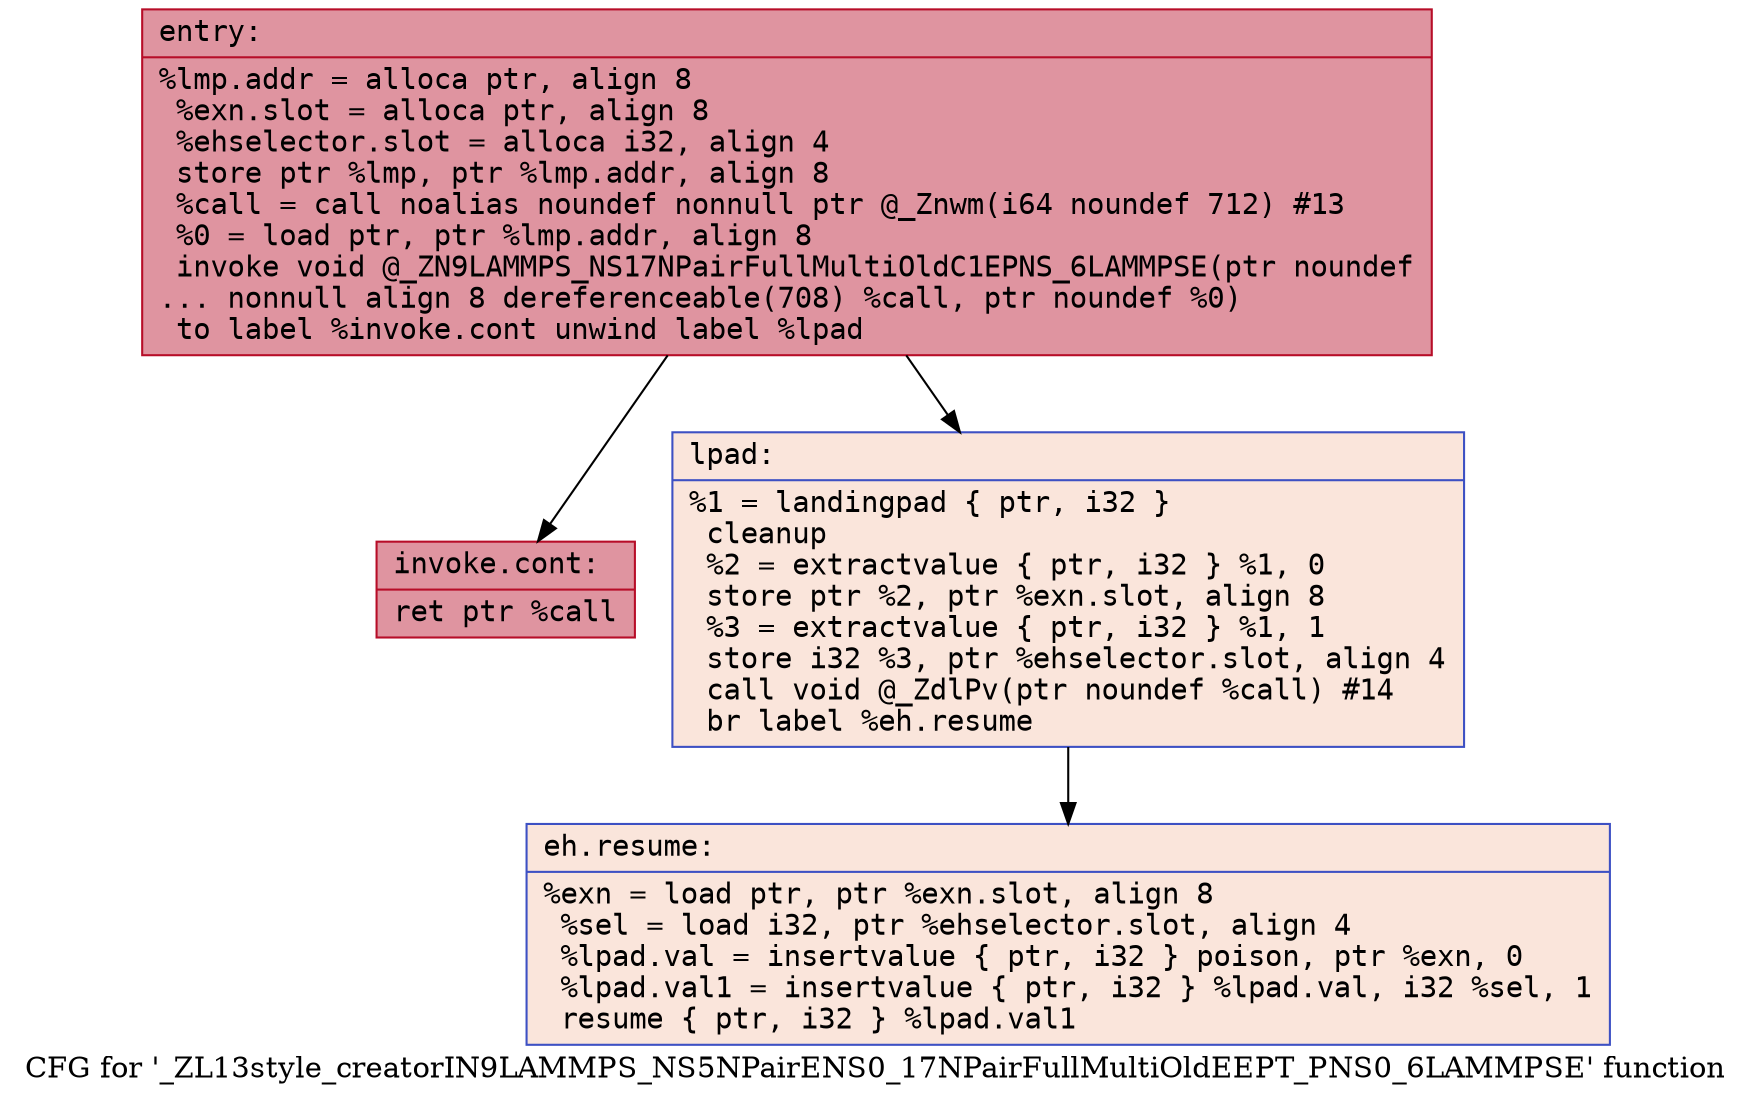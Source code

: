digraph "CFG for '_ZL13style_creatorIN9LAMMPS_NS5NPairENS0_17NPairFullMultiOldEEPT_PNS0_6LAMMPSE' function" {
	label="CFG for '_ZL13style_creatorIN9LAMMPS_NS5NPairENS0_17NPairFullMultiOldEEPT_PNS0_6LAMMPSE' function";

	Node0x5563bdf11ac0 [shape=record,color="#b70d28ff", style=filled, fillcolor="#b70d2870" fontname="Courier",label="{entry:\l|  %lmp.addr = alloca ptr, align 8\l  %exn.slot = alloca ptr, align 8\l  %ehselector.slot = alloca i32, align 4\l  store ptr %lmp, ptr %lmp.addr, align 8\l  %call = call noalias noundef nonnull ptr @_Znwm(i64 noundef 712) #13\l  %0 = load ptr, ptr %lmp.addr, align 8\l  invoke void @_ZN9LAMMPS_NS17NPairFullMultiOldC1EPNS_6LAMMPSE(ptr noundef\l... nonnull align 8 dereferenceable(708) %call, ptr noundef %0)\l          to label %invoke.cont unwind label %lpad\l}"];
	Node0x5563bdf11ac0 -> Node0x5563bdf11ed0[tooltip="entry -> invoke.cont\nProbability 100.00%" ];
	Node0x5563bdf11ac0 -> Node0x5563bdf11f50[tooltip="entry -> lpad\nProbability 0.00%" ];
	Node0x5563bdf11ed0 [shape=record,color="#b70d28ff", style=filled, fillcolor="#b70d2870" fontname="Courier",label="{invoke.cont:\l|  ret ptr %call\l}"];
	Node0x5563bdf11f50 [shape=record,color="#3d50c3ff", style=filled, fillcolor="#f4c5ad70" fontname="Courier",label="{lpad:\l|  %1 = landingpad \{ ptr, i32 \}\l          cleanup\l  %2 = extractvalue \{ ptr, i32 \} %1, 0\l  store ptr %2, ptr %exn.slot, align 8\l  %3 = extractvalue \{ ptr, i32 \} %1, 1\l  store i32 %3, ptr %ehselector.slot, align 4\l  call void @_ZdlPv(ptr noundef %call) #14\l  br label %eh.resume\l}"];
	Node0x5563bdf11f50 -> Node0x5563bdf12620[tooltip="lpad -> eh.resume\nProbability 100.00%" ];
	Node0x5563bdf12620 [shape=record,color="#3d50c3ff", style=filled, fillcolor="#f4c5ad70" fontname="Courier",label="{eh.resume:\l|  %exn = load ptr, ptr %exn.slot, align 8\l  %sel = load i32, ptr %ehselector.slot, align 4\l  %lpad.val = insertvalue \{ ptr, i32 \} poison, ptr %exn, 0\l  %lpad.val1 = insertvalue \{ ptr, i32 \} %lpad.val, i32 %sel, 1\l  resume \{ ptr, i32 \} %lpad.val1\l}"];
}
